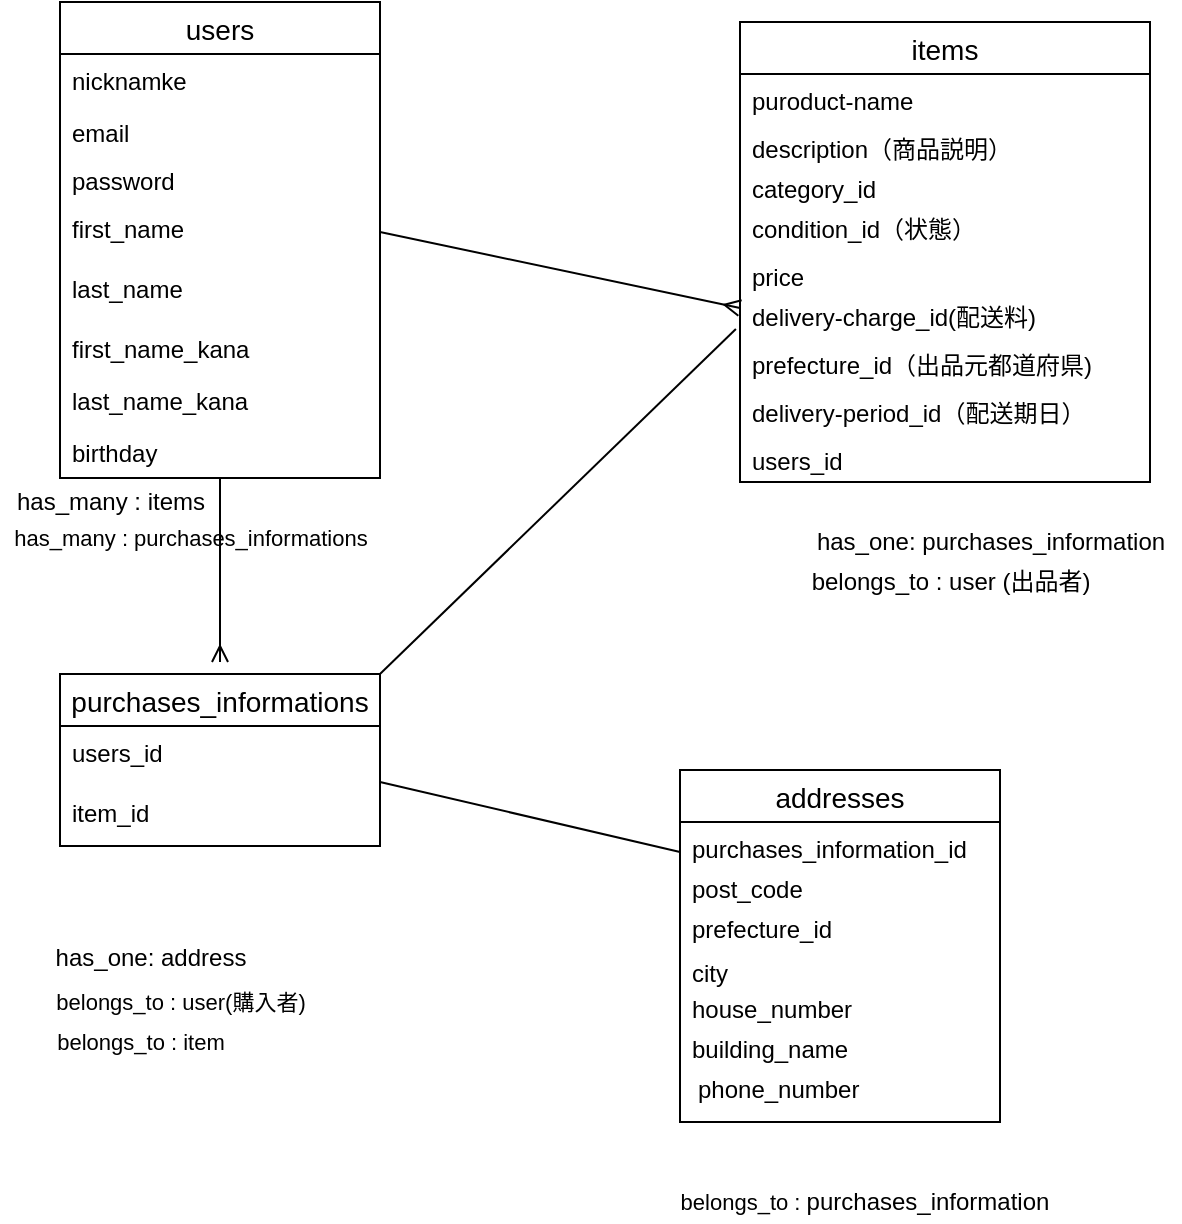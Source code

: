 <mxfile>
    <diagram id="Rhl-_fb9QwhdmEWkUN4t" name="ページ1">
        <mxGraphModel dx="728" dy="680" grid="1" gridSize="10" guides="1" tooltips="1" connect="1" arrows="0" fold="1" page="1" pageScale="1" pageWidth="827" pageHeight="1169" math="0" shadow="0">
            <root>
                <mxCell id="0"/>
                <mxCell id="1" parent="0"/>
                <mxCell id="B5fo10EpVCKoiSzT6OUC-1" value="items" style="swimlane;fontStyle=0;childLayout=stackLayout;horizontal=1;startSize=26;horizontalStack=0;resizeParent=1;resizeParentMax=0;resizeLast=0;collapsible=1;marginBottom=0;align=center;fontSize=14;strokeColor=default;rounded=0;" parent="1" vertex="1">
                    <mxGeometry x="440" y="180" width="205" height="230" as="geometry">
                        <mxRectangle x="435" y="210" width="70" height="26" as="alternateBounds"/>
                    </mxGeometry>
                </mxCell>
                <mxCell id="B5fo10EpVCKoiSzT6OUC-2" value="puroduct-name" style="text;strokeColor=none;fillColor=none;spacingLeft=4;spacingRight=4;overflow=hidden;rotatable=0;points=[[0,0.5],[1,0.5]];portConstraint=eastwest;fontSize=12;rounded=0;" parent="B5fo10EpVCKoiSzT6OUC-1" vertex="1">
                    <mxGeometry y="26" width="205" height="24" as="geometry"/>
                </mxCell>
                <mxCell id="B5fo10EpVCKoiSzT6OUC-34" value="description（商品説明）" style="text;strokeColor=none;fillColor=none;spacingLeft=4;spacingRight=4;overflow=hidden;rotatable=0;points=[[0,0.5],[1,0.5]];portConstraint=eastwest;fontSize=12;rounded=0;" parent="B5fo10EpVCKoiSzT6OUC-1" vertex="1">
                    <mxGeometry y="50" width="205" height="20" as="geometry"/>
                </mxCell>
                <mxCell id="B5fo10EpVCKoiSzT6OUC-35" value="category_id" style="text;strokeColor=none;fillColor=none;spacingLeft=4;spacingRight=4;overflow=hidden;rotatable=0;points=[[0,0.5],[1,0.5]];portConstraint=eastwest;fontSize=12;rounded=0;" parent="B5fo10EpVCKoiSzT6OUC-1" vertex="1">
                    <mxGeometry y="70" width="205" height="20" as="geometry"/>
                </mxCell>
                <mxCell id="isKKuYXZQaSdqTFcjRob-27" value="condition_id（状態）" style="text;strokeColor=none;fillColor=none;spacingLeft=4;spacingRight=4;overflow=hidden;rotatable=0;points=[[0,0.5],[1,0.5]];portConstraint=eastwest;fontSize=12;rounded=0;" parent="B5fo10EpVCKoiSzT6OUC-1" vertex="1">
                    <mxGeometry y="90" width="205" height="24" as="geometry"/>
                </mxCell>
                <mxCell id="B5fo10EpVCKoiSzT6OUC-4" value="price" style="text;strokeColor=none;fillColor=none;spacingLeft=4;spacingRight=4;overflow=hidden;rotatable=0;points=[[0,0.5],[1,0.5]];portConstraint=eastwest;fontSize=12;rounded=0;" parent="B5fo10EpVCKoiSzT6OUC-1" vertex="1">
                    <mxGeometry y="114" width="205" height="20" as="geometry"/>
                </mxCell>
                <mxCell id="isKKuYXZQaSdqTFcjRob-29" value="delivery-charge_id(配送料)" style="text;strokeColor=none;fillColor=none;spacingLeft=4;spacingRight=4;overflow=hidden;rotatable=0;points=[[0,0.5],[1,0.5]];portConstraint=eastwest;fontSize=12;rounded=0;" parent="B5fo10EpVCKoiSzT6OUC-1" vertex="1">
                    <mxGeometry y="134" width="205" height="24" as="geometry"/>
                </mxCell>
                <mxCell id="isKKuYXZQaSdqTFcjRob-30" value="prefecture_id（出品元都道府県)" style="text;strokeColor=none;fillColor=none;spacingLeft=4;spacingRight=4;overflow=hidden;rotatable=0;points=[[0,0.5],[1,0.5]];portConstraint=eastwest;fontSize=12;rounded=0;" parent="B5fo10EpVCKoiSzT6OUC-1" vertex="1">
                    <mxGeometry y="158" width="205" height="24" as="geometry"/>
                </mxCell>
                <mxCell id="isKKuYXZQaSdqTFcjRob-31" value="delivery-period_id（配送期日）" style="text;strokeColor=none;fillColor=none;spacingLeft=4;spacingRight=4;overflow=hidden;rotatable=0;points=[[0,0.5],[1,0.5]];portConstraint=eastwest;fontSize=12;rounded=0;" parent="B5fo10EpVCKoiSzT6OUC-1" vertex="1">
                    <mxGeometry y="182" width="205" height="24" as="geometry"/>
                </mxCell>
                <mxCell id="B5fo10EpVCKoiSzT6OUC-40" value="users_id" style="text;strokeColor=none;fillColor=none;spacingLeft=4;spacingRight=4;overflow=hidden;rotatable=0;points=[[0,0.5],[1,0.5]];portConstraint=eastwest;fontSize=12;rounded=0;" parent="B5fo10EpVCKoiSzT6OUC-1" vertex="1">
                    <mxGeometry y="206" width="205" height="24" as="geometry"/>
                </mxCell>
                <mxCell id="B5fo10EpVCKoiSzT6OUC-53" style="edgeStyle=none;rounded=1;html=1;shadow=0;labelBackgroundColor=default;fontFamily=Helvetica;fontSize=11;fontColor=default;startArrow=none;startFill=0;endArrow=ERmany;endFill=0;strokeColor=default;" parent="1" source="B5fo10EpVCKoiSzT6OUC-5" edge="1">
                    <mxGeometry relative="1" as="geometry">
                        <mxPoint x="180" y="500" as="targetPoint"/>
                    </mxGeometry>
                </mxCell>
                <mxCell id="B5fo10EpVCKoiSzT6OUC-5" value="users" style="swimlane;fontStyle=0;childLayout=stackLayout;horizontal=1;startSize=26;horizontalStack=0;resizeParent=1;resizeParentMax=0;resizeLast=0;collapsible=1;marginBottom=0;align=center;fontSize=14;rounded=0;" parent="1" vertex="1">
                    <mxGeometry x="100" y="170" width="160" height="238" as="geometry"/>
                </mxCell>
                <mxCell id="B5fo10EpVCKoiSzT6OUC-6" value="nicknamke" style="text;strokeColor=none;fillColor=none;spacingLeft=4;spacingRight=4;overflow=hidden;rotatable=0;points=[[0,0.5],[1,0.5]];portConstraint=eastwest;fontSize=12;rounded=0;" parent="B5fo10EpVCKoiSzT6OUC-5" vertex="1">
                    <mxGeometry y="26" width="160" height="26" as="geometry"/>
                </mxCell>
                <mxCell id="B5fo10EpVCKoiSzT6OUC-7" value="email" style="text;strokeColor=none;fillColor=none;spacingLeft=4;spacingRight=4;overflow=hidden;rotatable=0;points=[[0,0.5],[1,0.5]];portConstraint=eastwest;fontSize=12;rounded=0;" parent="B5fo10EpVCKoiSzT6OUC-5" vertex="1">
                    <mxGeometry y="52" width="160" height="24" as="geometry"/>
                </mxCell>
                <mxCell id="B5fo10EpVCKoiSzT6OUC-8" value="password" style="text;strokeColor=none;fillColor=none;spacingLeft=4;spacingRight=4;overflow=hidden;rotatable=0;points=[[0,0.5],[1,0.5]];portConstraint=eastwest;fontSize=12;rounded=0;" parent="B5fo10EpVCKoiSzT6OUC-5" vertex="1">
                    <mxGeometry y="76" width="160" height="24" as="geometry"/>
                </mxCell>
                <mxCell id="B5fo10EpVCKoiSzT6OUC-9" value="first_name" style="text;strokeColor=none;fillColor=none;spacingLeft=4;spacingRight=4;overflow=hidden;rotatable=0;points=[[0,0.5],[1,0.5]];portConstraint=eastwest;fontSize=12;rounded=0;" parent="B5fo10EpVCKoiSzT6OUC-5" vertex="1">
                    <mxGeometry y="100" width="160" height="30" as="geometry"/>
                </mxCell>
                <mxCell id="B5fo10EpVCKoiSzT6OUC-10" value="last_name" style="text;strokeColor=none;fillColor=none;spacingLeft=4;spacingRight=4;overflow=hidden;rotatable=0;points=[[0,0.5],[1,0.5]];portConstraint=eastwest;fontSize=12;rounded=0;" parent="B5fo10EpVCKoiSzT6OUC-5" vertex="1">
                    <mxGeometry y="130" width="160" height="30" as="geometry"/>
                </mxCell>
                <mxCell id="B5fo10EpVCKoiSzT6OUC-11" value="first_name_kana" style="text;strokeColor=none;fillColor=none;spacingLeft=4;spacingRight=4;overflow=hidden;rotatable=0;points=[[0,0.5],[1,0.5]];portConstraint=eastwest;fontSize=12;rounded=0;" parent="B5fo10EpVCKoiSzT6OUC-5" vertex="1">
                    <mxGeometry y="160" width="160" height="26" as="geometry"/>
                </mxCell>
                <mxCell id="isKKuYXZQaSdqTFcjRob-38" value="last_name_kana" style="text;strokeColor=none;fillColor=none;spacingLeft=4;spacingRight=4;overflow=hidden;rotatable=0;points=[[0,0.5],[1,0.5]];portConstraint=eastwest;fontSize=12;rounded=0;" parent="B5fo10EpVCKoiSzT6OUC-5" vertex="1">
                    <mxGeometry y="186" width="160" height="26" as="geometry"/>
                </mxCell>
                <mxCell id="isKKuYXZQaSdqTFcjRob-39" value="birthday" style="text;strokeColor=none;fillColor=none;spacingLeft=4;spacingRight=4;overflow=hidden;rotatable=0;points=[[0,0.5],[1,0.5]];portConstraint=eastwest;fontSize=12;rounded=0;" parent="B5fo10EpVCKoiSzT6OUC-5" vertex="1">
                    <mxGeometry y="212" width="160" height="26" as="geometry"/>
                </mxCell>
                <mxCell id="B5fo10EpVCKoiSzT6OUC-54" style="edgeStyle=none;rounded=1;html=1;shadow=0;labelBackgroundColor=default;fontFamily=Helvetica;fontSize=11;fontColor=default;startArrow=none;startFill=0;endArrow=none;endFill=0;strokeColor=default;exitX=1;exitY=0;exitDx=0;exitDy=0;entryX=-0.01;entryY=0.813;entryDx=0;entryDy=0;entryPerimeter=0;" parent="1" source="B5fo10EpVCKoiSzT6OUC-20" target="isKKuYXZQaSdqTFcjRob-29" edge="1">
                    <mxGeometry relative="1" as="geometry">
                        <mxPoint x="441.23" y="336.8" as="targetPoint"/>
                    </mxGeometry>
                </mxCell>
                <mxCell id="B5fo10EpVCKoiSzT6OUC-20" value="purchases_informations" style="swimlane;fontStyle=0;childLayout=stackLayout;horizontal=1;startSize=26;horizontalStack=0;resizeParent=1;resizeParentMax=0;resizeLast=0;collapsible=1;marginBottom=0;align=center;fontSize=14;rounded=0;" parent="1" vertex="1">
                    <mxGeometry x="100" y="506" width="160" height="86" as="geometry"/>
                </mxCell>
                <mxCell id="B5fo10EpVCKoiSzT6OUC-26" value="users_id" style="text;strokeColor=none;fillColor=none;spacingLeft=4;spacingRight=4;overflow=hidden;rotatable=0;points=[[0,0.5],[1,0.5]];portConstraint=eastwest;fontSize=12;rounded=0;" parent="B5fo10EpVCKoiSzT6OUC-20" vertex="1">
                    <mxGeometry y="26" width="160" height="30" as="geometry"/>
                </mxCell>
                <mxCell id="isKKuYXZQaSdqTFcjRob-10" value="item_id" style="text;strokeColor=none;fillColor=none;spacingLeft=4;spacingRight=4;overflow=hidden;rotatable=0;points=[[0,0.5],[1,0.5]];portConstraint=eastwest;fontSize=12;rounded=0;" parent="B5fo10EpVCKoiSzT6OUC-20" vertex="1">
                    <mxGeometry y="56" width="160" height="30" as="geometry"/>
                </mxCell>
                <mxCell id="B5fo10EpVCKoiSzT6OUC-28" value="addresses" style="swimlane;fontStyle=0;childLayout=stackLayout;horizontal=1;startSize=26;horizontalStack=0;resizeParent=1;resizeParentMax=0;resizeLast=0;collapsible=1;marginBottom=0;align=center;fontSize=14;rounded=0;" parent="1" vertex="1">
                    <mxGeometry x="410" y="554" width="160" height="176" as="geometry"/>
                </mxCell>
                <mxCell id="B5fo10EpVCKoiSzT6OUC-45" value="&lt;font style=&quot;font-size: 12px&quot;&gt;has_one:&amp;nbsp;purchases_information&lt;/font&gt;" style="text;html=1;align=center;verticalAlign=middle;resizable=0;points=[];autosize=1;strokeColor=none;fillColor=none;" parent="1" vertex="1">
                    <mxGeometry x="470" y="430" width="190" height="20" as="geometry"/>
                </mxCell>
                <mxCell id="B5fo10EpVCKoiSzT6OUC-46" value="has_many : items" style="text;html=1;align=center;verticalAlign=middle;resizable=0;points=[];autosize=1;strokeColor=none;fillColor=none;" parent="1" vertex="1">
                    <mxGeometry x="70" y="410" width="110" height="20" as="geometry"/>
                </mxCell>
                <mxCell id="B5fo10EpVCKoiSzT6OUC-47" value="belongs_to : user (出品者)" style="text;html=1;align=center;verticalAlign=middle;resizable=0;points=[];autosize=1;strokeColor=none;fillColor=none;" parent="1" vertex="1">
                    <mxGeometry x="470" y="450" width="150" height="20" as="geometry"/>
                </mxCell>
                <mxCell id="B5fo10EpVCKoiSzT6OUC-52" style="edgeStyle=none;rounded=1;html=1;exitX=1;exitY=0.5;exitDx=0;exitDy=0;shadow=0;labelBackgroundColor=default;fontFamily=Helvetica;fontSize=11;fontColor=default;startArrow=none;startFill=0;endArrow=ERmany;strokeColor=default;endFill=0;" parent="1" source="B5fo10EpVCKoiSzT6OUC-9" edge="1">
                    <mxGeometry relative="1" as="geometry">
                        <mxPoint x="440" y="323" as="targetPoint"/>
                        <Array as="points"/>
                    </mxGeometry>
                </mxCell>
                <mxCell id="B5fo10EpVCKoiSzT6OUC-55" style="edgeStyle=none;rounded=1;html=1;entryX=0;entryY=0.5;entryDx=0;entryDy=0;shadow=0;labelBackgroundColor=default;fontFamily=Helvetica;fontSize=11;fontColor=default;startArrow=none;startFill=0;endArrow=none;endFill=0;strokeColor=default;" parent="1" target="B5fo10EpVCKoiSzT6OUC-29" edge="1">
                    <mxGeometry relative="1" as="geometry">
                        <mxPoint x="260" y="560" as="sourcePoint"/>
                    </mxGeometry>
                </mxCell>
                <mxCell id="B5fo10EpVCKoiSzT6OUC-29" value="purchases_information_id" style="text;strokeColor=none;fillColor=none;spacingLeft=4;spacingRight=4;overflow=hidden;rotatable=0;points=[[0,0.5],[1,0.5]];portConstraint=eastwest;fontSize=12;rounded=0;" parent="1" vertex="1">
                    <mxGeometry x="410" y="580" width="160" height="30" as="geometry"/>
                </mxCell>
                <mxCell id="isKKuYXZQaSdqTFcjRob-5" value="&lt;span style=&quot;font-size: 12px&quot;&gt;has_one: address&lt;br&gt;&lt;br&gt;&lt;/span&gt;" style="text;html=1;align=center;verticalAlign=middle;resizable=0;points=[];autosize=1;strokeColor=none;fillColor=none;fontSize=11;fontFamily=Helvetica;fontColor=default;" parent="1" vertex="1">
                    <mxGeometry x="90" y="640" width="110" height="30" as="geometry"/>
                </mxCell>
                <mxCell id="isKKuYXZQaSdqTFcjRob-6" value="belongs_to : user(購入者)" style="text;html=1;align=center;verticalAlign=middle;resizable=0;points=[];autosize=1;strokeColor=none;fillColor=none;fontSize=11;fontFamily=Helvetica;fontColor=default;" parent="1" vertex="1">
                    <mxGeometry x="90" y="660" width="140" height="20" as="geometry"/>
                </mxCell>
                <mxCell id="isKKuYXZQaSdqTFcjRob-7" value="belongs_to : item" style="text;html=1;align=center;verticalAlign=middle;resizable=0;points=[];autosize=1;strokeColor=none;fillColor=none;fontSize=11;fontFamily=Helvetica;fontColor=default;" parent="1" vertex="1">
                    <mxGeometry x="90" y="680" width="100" height="20" as="geometry"/>
                </mxCell>
                <mxCell id="isKKuYXZQaSdqTFcjRob-9" value="belongs_to :&amp;nbsp;&lt;font style=&quot;font-size: 12px&quot;&gt;purchases_information&lt;/font&gt;" style="text;html=1;align=center;verticalAlign=middle;resizable=0;points=[];autosize=1;strokeColor=none;fillColor=none;fontSize=11;fontFamily=Helvetica;fontColor=default;" parent="1" vertex="1">
                    <mxGeometry x="402" y="760" width="200" height="20" as="geometry"/>
                </mxCell>
                <mxCell id="isKKuYXZQaSdqTFcjRob-37" value="&lt;font style=&quot;font-size: 11px&quot;&gt;has_many :&amp;nbsp;purchases_informations&lt;br&gt;&lt;/font&gt;&amp;nbsp;" style="text;html=1;align=center;verticalAlign=middle;resizable=0;points=[];autosize=1;strokeColor=none;fillColor=none;fontSize=12;fontFamily=Helvetica;fontColor=default;" parent="1" vertex="1">
                    <mxGeometry x="70" y="430" width="190" height="30" as="geometry"/>
                </mxCell>
                <mxCell id="isKKuYXZQaSdqTFcjRob-44" value="post_code" style="text;strokeColor=none;fillColor=none;spacingLeft=4;spacingRight=4;overflow=hidden;rotatable=0;points=[[0,0.5],[1,0.5]];portConstraint=eastwest;fontSize=12;rounded=0;" parent="1" vertex="1">
                    <mxGeometry x="410" y="600" width="164" height="30" as="geometry"/>
                </mxCell>
                <mxCell id="isKKuYXZQaSdqTFcjRob-45" value="prefecture_id" style="text;strokeColor=none;fillColor=none;spacingLeft=4;spacingRight=4;overflow=hidden;rotatable=0;points=[[0,0.5],[1,0.5]];portConstraint=eastwest;fontSize=12;rounded=0;" parent="1" vertex="1">
                    <mxGeometry x="410" y="620" width="168" height="30" as="geometry"/>
                </mxCell>
                <mxCell id="isKKuYXZQaSdqTFcjRob-46" value="city" style="text;strokeColor=none;fillColor=none;spacingLeft=4;spacingRight=4;overflow=hidden;rotatable=0;points=[[0,0.5],[1,0.5]];portConstraint=eastwest;fontSize=12;rounded=0;" parent="1" vertex="1">
                    <mxGeometry x="410" y="642" width="168" height="30" as="geometry"/>
                </mxCell>
                <mxCell id="isKKuYXZQaSdqTFcjRob-47" value="house_number" style="text;strokeColor=none;fillColor=none;spacingLeft=4;spacingRight=4;overflow=hidden;rotatable=0;points=[[0,0.5],[1,0.5]];portConstraint=eastwest;fontSize=12;rounded=0;" parent="1" vertex="1">
                    <mxGeometry x="410" y="660" width="184" height="30" as="geometry"/>
                </mxCell>
                <mxCell id="isKKuYXZQaSdqTFcjRob-48" value="building_name " style="text;strokeColor=none;fillColor=none;spacingLeft=4;spacingRight=4;overflow=hidden;rotatable=0;points=[[0,0.5],[1,0.5]];portConstraint=eastwest;fontSize=12;rounded=0;" parent="1" vertex="1">
                    <mxGeometry x="410" y="680" width="194" height="30" as="geometry"/>
                </mxCell>
                <mxCell id="isKKuYXZQaSdqTFcjRob-49" value="phone_number" style="text;strokeColor=none;fillColor=none;spacingLeft=4;spacingRight=4;overflow=hidden;rotatable=0;points=[[0,0.5],[1,0.5]];portConstraint=eastwest;fontSize=12;rounded=0;" parent="1" vertex="1">
                    <mxGeometry x="413" y="700" width="194" height="30" as="geometry"/>
                </mxCell>
            </root>
        </mxGraphModel>
    </diagram>
    <diagram id="TTiHhEoUghTTfSzf-2tS" name="ページ2">
        <mxGraphModel dx="686" dy="589" grid="1" gridSize="10" guides="1" tooltips="1" connect="1" arrows="1" fold="1" page="1" pageScale="1" pageWidth="827" pageHeight="1169" math="0" shadow="0">
            <root>
                <mxCell id="cX-v_-QI0oUPx1ZLd7WM-0"/>
                <mxCell id="cX-v_-QI0oUPx1ZLd7WM-1" parent="cX-v_-QI0oUPx1ZLd7WM-0"/>
            </root>
        </mxGraphModel>
    </diagram>
</mxfile>